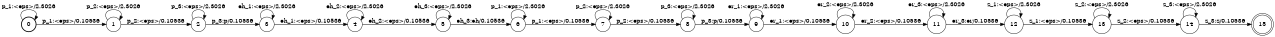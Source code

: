 digraph FST {
rankdir = LR;
size = "8.5,11";
center = 1;
orientation = Portrait;
ranksep = "0.4";
nodesep = "0.25";
0 [label = "0", shape = circle, style = bold, fontsize = 14]
	0 -> 0 [label = "p_1:<eps>/2.3026", fontsize = 14];
	0 -> 1 [label = "p_1:<eps>/0.10536", fontsize = 14];
1 [label = "1", shape = circle, style = solid, fontsize = 14]
	1 -> 1 [label = "p_2:<eps>/2.3026", fontsize = 14];
	1 -> 2 [label = "p_2:<eps>/0.10536", fontsize = 14];
2 [label = "2", shape = circle, style = solid, fontsize = 14]
	2 -> 2 [label = "p_3:<eps>/2.3026", fontsize = 14];
	2 -> 3 [label = "p_3:p/0.10536", fontsize = 14];
3 [label = "3", shape = circle, style = solid, fontsize = 14]
	3 -> 3 [label = "eh_1:<eps>/2.3026", fontsize = 14];
	3 -> 4 [label = "eh_1:<eps>/0.10536", fontsize = 14];
4 [label = "4", shape = circle, style = solid, fontsize = 14]
	4 -> 4 [label = "eh_2:<eps>/2.3026", fontsize = 14];
	4 -> 5 [label = "eh_2:<eps>/0.10536", fontsize = 14];
5 [label = "5", shape = circle, style = solid, fontsize = 14]
	5 -> 5 [label = "eh_3:<eps>/2.3026", fontsize = 14];
	5 -> 6 [label = "eh_3:eh/0.10536", fontsize = 14];
6 [label = "6", shape = circle, style = solid, fontsize = 14]
	6 -> 6 [label = "p_1:<eps>/2.3026", fontsize = 14];
	6 -> 7 [label = "p_1:<eps>/0.10536", fontsize = 14];
7 [label = "7", shape = circle, style = solid, fontsize = 14]
	7 -> 7 [label = "p_2:<eps>/2.3026", fontsize = 14];
	7 -> 8 [label = "p_2:<eps>/0.10536", fontsize = 14];
8 [label = "8", shape = circle, style = solid, fontsize = 14]
	8 -> 8 [label = "p_3:<eps>/2.3026", fontsize = 14];
	8 -> 9 [label = "p_3:p/0.10536", fontsize = 14];
9 [label = "9", shape = circle, style = solid, fontsize = 14]
	9 -> 9 [label = "er_1:<eps>/2.3026", fontsize = 14];
	9 -> 10 [label = "er_1:<eps>/0.10536", fontsize = 14];
10 [label = "10", shape = circle, style = solid, fontsize = 14]
	10 -> 10 [label = "er_2:<eps>/2.3026", fontsize = 14];
	10 -> 11 [label = "er_2:<eps>/0.10536", fontsize = 14];
11 [label = "11", shape = circle, style = solid, fontsize = 14]
	11 -> 11 [label = "er_3:<eps>/2.3026", fontsize = 14];
	11 -> 12 [label = "er_3:er/0.10536", fontsize = 14];
12 [label = "12", shape = circle, style = solid, fontsize = 14]
	12 -> 12 [label = "z_1:<eps>/2.3026", fontsize = 14];
	12 -> 13 [label = "z_1:<eps>/0.10536", fontsize = 14];
13 [label = "13", shape = circle, style = solid, fontsize = 14]
	13 -> 13 [label = "z_2:<eps>/2.3026", fontsize = 14];
	13 -> 14 [label = "z_2:<eps>/0.10536", fontsize = 14];
14 [label = "14", shape = circle, style = solid, fontsize = 14]
	14 -> 14 [label = "z_3:<eps>/2.3026", fontsize = 14];
	14 -> 15 [label = "z_3:z/0.10536", fontsize = 14];
15 [label = "15", shape = doublecircle, style = solid, fontsize = 14]
}
